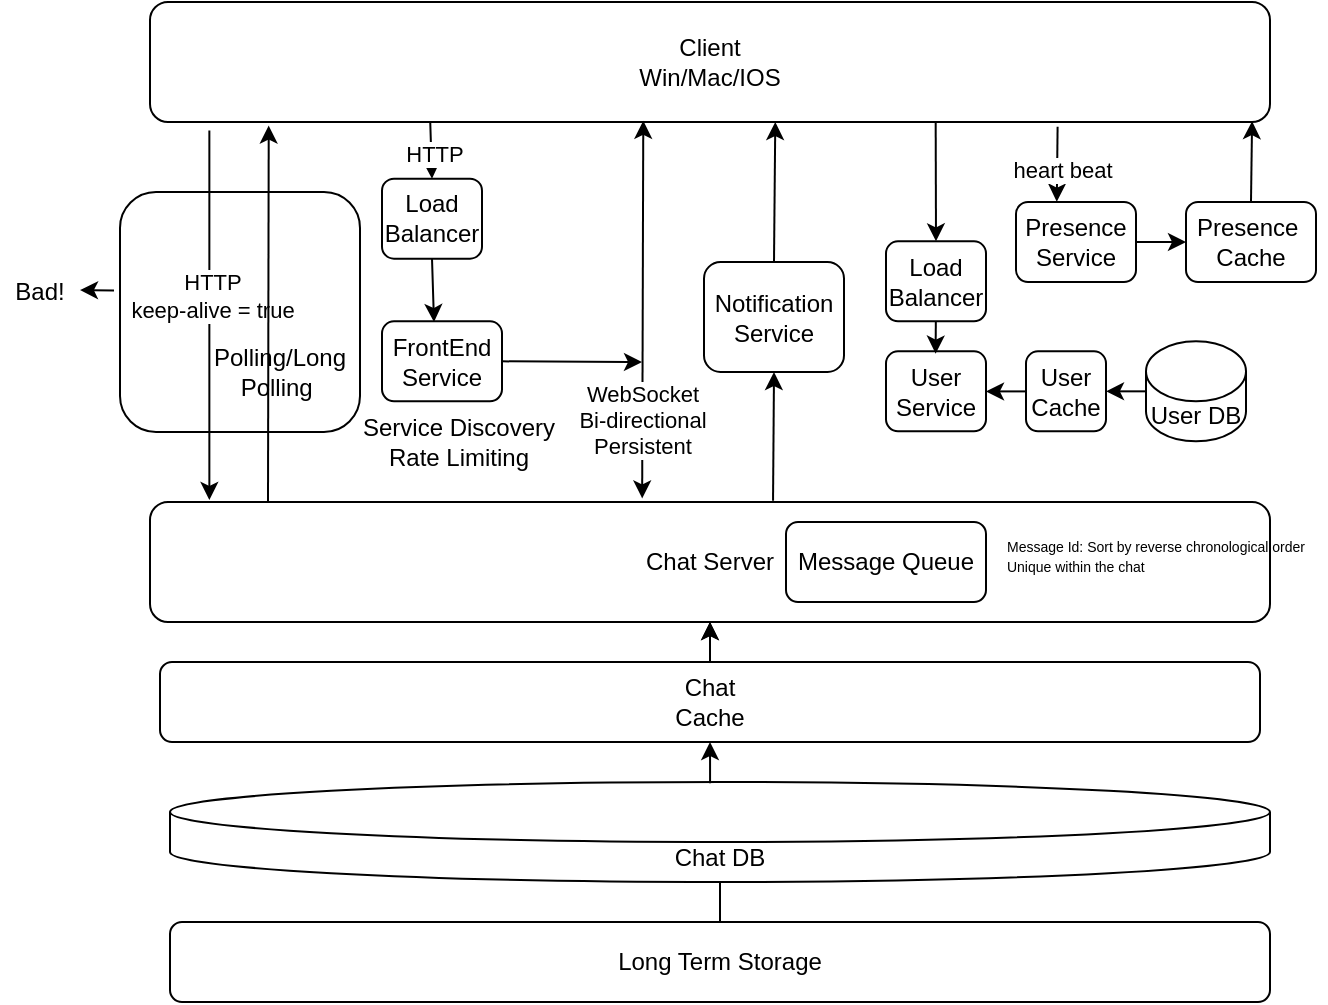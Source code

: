 <mxfile version="21.6.5" type="github">
  <diagram name="Page-1" id="x75RozoV3CZuHT7u76bP">
    <mxGraphModel dx="1563" dy="577" grid="1" gridSize="10" guides="1" tooltips="1" connect="1" arrows="1" fold="1" page="1" pageScale="1" pageWidth="850" pageHeight="1100" math="0" shadow="0">
      <root>
        <mxCell id="0" />
        <mxCell id="1" parent="0" />
        <mxCell id="XsTprEz2VQx7mzp5gVJZ-25" value="" style="rounded=1;whiteSpace=wrap;html=1;" vertex="1" parent="1">
          <mxGeometry x="130" y="235" width="120" height="120" as="geometry" />
        </mxCell>
        <mxCell id="XsTprEz2VQx7mzp5gVJZ-2" value="Client&lt;br&gt;Win/Mac/IOS" style="rounded=1;whiteSpace=wrap;html=1;" vertex="1" parent="1">
          <mxGeometry x="145" y="140" width="560" height="60" as="geometry" />
        </mxCell>
        <mxCell id="XsTprEz2VQx7mzp5gVJZ-4" value="Chat Server" style="rounded=1;whiteSpace=wrap;html=1;" vertex="1" parent="1">
          <mxGeometry x="145" y="390" width="560" height="60" as="geometry" />
        </mxCell>
        <mxCell id="XsTprEz2VQx7mzp5gVJZ-5" value="" style="endArrow=classic;html=1;rounded=0;exitX=0.053;exitY=1.07;exitDx=0;exitDy=0;exitPerimeter=0;entryX=0.053;entryY=-0.017;entryDx=0;entryDy=0;entryPerimeter=0;" edge="1" parent="1" source="XsTprEz2VQx7mzp5gVJZ-2" target="XsTprEz2VQx7mzp5gVJZ-4">
          <mxGeometry width="50" height="50" relative="1" as="geometry">
            <mxPoint x="360" y="310" as="sourcePoint" />
            <mxPoint x="410" y="260" as="targetPoint" />
          </mxGeometry>
        </mxCell>
        <mxCell id="XsTprEz2VQx7mzp5gVJZ-6" value="HTTP&lt;br&gt;keep-alive = true" style="edgeLabel;html=1;align=center;verticalAlign=middle;resizable=0;points=[];" vertex="1" connectable="0" parent="XsTprEz2VQx7mzp5gVJZ-5">
          <mxGeometry x="-0.105" y="1" relative="1" as="geometry">
            <mxPoint as="offset" />
          </mxGeometry>
        </mxCell>
        <mxCell id="XsTprEz2VQx7mzp5gVJZ-7" value="" style="endArrow=classic;html=1;rounded=0;entryX=0.206;entryY=1.03;entryDx=0;entryDy=0;entryPerimeter=0;" edge="1" parent="1">
          <mxGeometry width="50" height="50" relative="1" as="geometry">
            <mxPoint x="204" y="390" as="sourcePoint" />
            <mxPoint x="204.36" y="201.8" as="targetPoint" />
          </mxGeometry>
        </mxCell>
        <mxCell id="XsTprEz2VQx7mzp5gVJZ-10" value="Polling/Long Polling&amp;nbsp;" style="text;html=1;strokeColor=none;fillColor=none;align=center;verticalAlign=middle;whiteSpace=wrap;rounded=0;" vertex="1" parent="1">
          <mxGeometry x="180" y="309.67" width="60" height="30" as="geometry" />
        </mxCell>
        <mxCell id="XsTprEz2VQx7mzp5gVJZ-11" value="" style="endArrow=classic;startArrow=classic;html=1;rounded=0;entryX=0.569;entryY=0.99;entryDx=0;entryDy=0;entryPerimeter=0;exitX=0.568;exitY=-0.03;exitDx=0;exitDy=0;exitPerimeter=0;" edge="1" parent="1">
          <mxGeometry width="50" height="50" relative="1" as="geometry">
            <mxPoint x="391.08" y="388.2" as="sourcePoint" />
            <mxPoint x="391.64" y="199.4" as="targetPoint" />
          </mxGeometry>
        </mxCell>
        <mxCell id="XsTprEz2VQx7mzp5gVJZ-12" value="WebSocket&lt;br&gt;Bi-directional&lt;br&gt;Persistent" style="edgeLabel;html=1;align=center;verticalAlign=middle;resizable=0;points=[];" vertex="1" connectable="0" parent="XsTprEz2VQx7mzp5gVJZ-11">
          <mxGeometry x="-0.016" y="1" relative="1" as="geometry">
            <mxPoint y="54" as="offset" />
          </mxGeometry>
        </mxCell>
        <mxCell id="XsTprEz2VQx7mzp5gVJZ-14" value="Chat DB" style="shape=cylinder3;whiteSpace=wrap;html=1;boundedLbl=1;backgroundOutline=1;size=15;" vertex="1" parent="1">
          <mxGeometry x="155" y="530" width="550" height="50" as="geometry" />
        </mxCell>
        <mxCell id="XsTprEz2VQx7mzp5gVJZ-35" style="edgeStyle=orthogonalEdgeStyle;rounded=0;orthogonalLoop=1;jettySize=auto;html=1;" edge="1" parent="1" source="XsTprEz2VQx7mzp5gVJZ-16">
          <mxGeometry relative="1" as="geometry">
            <mxPoint x="425" y="450" as="targetPoint" />
            <Array as="points" />
          </mxGeometry>
        </mxCell>
        <mxCell id="XsTprEz2VQx7mzp5gVJZ-36" value="" style="edgeStyle=orthogonalEdgeStyle;rounded=0;orthogonalLoop=1;jettySize=auto;html=1;" edge="1" parent="1" source="XsTprEz2VQx7mzp5gVJZ-16" target="XsTprEz2VQx7mzp5gVJZ-4">
          <mxGeometry relative="1" as="geometry" />
        </mxCell>
        <mxCell id="XsTprEz2VQx7mzp5gVJZ-16" value="Chat&lt;br&gt;Cache" style="rounded=1;whiteSpace=wrap;html=1;" vertex="1" parent="1">
          <mxGeometry x="150" y="470" width="550" height="40" as="geometry" />
        </mxCell>
        <mxCell id="XsTprEz2VQx7mzp5gVJZ-17" value="User Service" style="rounded=1;whiteSpace=wrap;html=1;" vertex="1" parent="1">
          <mxGeometry x="513" y="314.67" width="50" height="40" as="geometry" />
        </mxCell>
        <mxCell id="XsTprEz2VQx7mzp5gVJZ-18" value="" style="endArrow=classic;html=1;rounded=0;entryX=0.5;entryY=1;entryDx=0;entryDy=0;exitX=0.491;exitY=0.013;exitDx=0;exitDy=0;exitPerimeter=0;" edge="1" parent="1" source="XsTprEz2VQx7mzp5gVJZ-14" target="XsTprEz2VQx7mzp5gVJZ-16">
          <mxGeometry width="50" height="50" relative="1" as="geometry">
            <mxPoint x="300" y="785" as="sourcePoint" />
            <mxPoint x="350" y="735" as="targetPoint" />
          </mxGeometry>
        </mxCell>
        <mxCell id="XsTprEz2VQx7mzp5gVJZ-20" value="Load Balancer" style="rounded=1;whiteSpace=wrap;html=1;" vertex="1" parent="1">
          <mxGeometry x="513" y="259.67" width="50" height="40" as="geometry" />
        </mxCell>
        <mxCell id="XsTprEz2VQx7mzp5gVJZ-22" value="" style="endArrow=classic;html=1;rounded=0;entryX=0.5;entryY=0;entryDx=0;entryDy=0;exitX=0.964;exitY=1.011;exitDx=0;exitDy=0;exitPerimeter=0;" edge="1" parent="1" target="XsTprEz2VQx7mzp5gVJZ-20">
          <mxGeometry width="50" height="50" relative="1" as="geometry">
            <mxPoint x="537.84" y="200.33" as="sourcePoint" />
            <mxPoint x="693" y="199.67" as="targetPoint" />
          </mxGeometry>
        </mxCell>
        <mxCell id="XsTprEz2VQx7mzp5gVJZ-23" value="" style="endArrow=classic;html=1;rounded=0;entryX=0.496;entryY=0.029;entryDx=0;entryDy=0;exitX=0.964;exitY=1.011;exitDx=0;exitDy=0;exitPerimeter=0;entryPerimeter=0;" edge="1" parent="1" target="XsTprEz2VQx7mzp5gVJZ-17">
          <mxGeometry width="50" height="50" relative="1" as="geometry">
            <mxPoint x="537.92" y="299.67" as="sourcePoint" />
            <mxPoint x="537.92" y="318.67" as="targetPoint" />
          </mxGeometry>
        </mxCell>
        <mxCell id="XsTprEz2VQx7mzp5gVJZ-26" value="" style="endArrow=classic;html=1;rounded=0;exitX=-0.025;exitY=0.41;exitDx=0;exitDy=0;exitPerimeter=0;" edge="1" parent="1" source="XsTprEz2VQx7mzp5gVJZ-25">
          <mxGeometry width="50" height="50" relative="1" as="geometry">
            <mxPoint x="10" y="180" as="sourcePoint" />
            <mxPoint x="110" y="284" as="targetPoint" />
          </mxGeometry>
        </mxCell>
        <mxCell id="XsTprEz2VQx7mzp5gVJZ-27" value="Bad!" style="text;html=1;strokeColor=none;fillColor=none;align=center;verticalAlign=middle;whiteSpace=wrap;rounded=0;" vertex="1" parent="1">
          <mxGeometry x="70" y="270" width="40" height="30" as="geometry" />
        </mxCell>
        <mxCell id="XsTprEz2VQx7mzp5gVJZ-28" value="" style="endArrow=classic;html=1;rounded=0;exitX=0.427;exitY=1.028;exitDx=0;exitDy=0;exitPerimeter=0;entryX=0.5;entryY=0;entryDx=0;entryDy=0;" edge="1" parent="1" target="XsTprEz2VQx7mzp5gVJZ-32">
          <mxGeometry width="50" height="50" relative="1" as="geometry">
            <mxPoint x="285.12" y="200.0" as="sourcePoint" />
            <mxPoint x="289" y="258.32" as="targetPoint" />
          </mxGeometry>
        </mxCell>
        <mxCell id="XsTprEz2VQx7mzp5gVJZ-29" value="HTTP" style="edgeLabel;html=1;align=center;verticalAlign=middle;resizable=0;points=[];" vertex="1" connectable="0" parent="XsTprEz2VQx7mzp5gVJZ-28">
          <mxGeometry x="-0.107" y="-1" relative="1" as="geometry">
            <mxPoint x="2" y="3" as="offset" />
          </mxGeometry>
        </mxCell>
        <mxCell id="XsTprEz2VQx7mzp5gVJZ-30" value="" style="endArrow=classic;html=1;rounded=0;exitX=1;exitY=0.5;exitDx=0;exitDy=0;" edge="1" parent="1" source="XsTprEz2VQx7mzp5gVJZ-55">
          <mxGeometry width="50" height="50" relative="1" as="geometry">
            <mxPoint x="311" y="322" as="sourcePoint" />
            <mxPoint x="391" y="320" as="targetPoint" />
          </mxGeometry>
        </mxCell>
        <mxCell id="XsTprEz2VQx7mzp5gVJZ-32" value="Load Balancer" style="rounded=1;whiteSpace=wrap;html=1;" vertex="1" parent="1">
          <mxGeometry x="261" y="228.32" width="50" height="40" as="geometry" />
        </mxCell>
        <mxCell id="XsTprEz2VQx7mzp5gVJZ-33" value="" style="endArrow=classic;html=1;rounded=0;exitX=0.5;exitY=1;exitDx=0;exitDy=0;" edge="1" parent="1" source="XsTprEz2VQx7mzp5gVJZ-32">
          <mxGeometry width="50" height="50" relative="1" as="geometry">
            <mxPoint x="289.78" y="303.32" as="sourcePoint" />
            <mxPoint x="287" y="300" as="targetPoint" />
          </mxGeometry>
        </mxCell>
        <mxCell id="XsTprEz2VQx7mzp5gVJZ-37" value="Notification Service" style="rounded=1;whiteSpace=wrap;html=1;" vertex="1" parent="1">
          <mxGeometry x="422" y="270" width="70" height="55" as="geometry" />
        </mxCell>
        <mxCell id="XsTprEz2VQx7mzp5gVJZ-38" value="" style="endArrow=classic;html=1;rounded=0;entryX=0.5;entryY=1;entryDx=0;entryDy=0;exitX=0.767;exitY=-0.01;exitDx=0;exitDy=0;exitPerimeter=0;" edge="1" parent="1" target="XsTprEz2VQx7mzp5gVJZ-37">
          <mxGeometry width="50" height="50" relative="1" as="geometry">
            <mxPoint x="456.52" y="389.4" as="sourcePoint" />
            <mxPoint x="-298" y="560" as="targetPoint" />
          </mxGeometry>
        </mxCell>
        <mxCell id="XsTprEz2VQx7mzp5gVJZ-39" value="" style="endArrow=classic;html=1;rounded=0;entryX=0.769;entryY=1;entryDx=0;entryDy=0;exitX=0.5;exitY=0;exitDx=0;exitDy=0;entryPerimeter=0;" edge="1" parent="1" source="XsTprEz2VQx7mzp5gVJZ-37">
          <mxGeometry width="50" height="50" relative="1" as="geometry">
            <mxPoint x="-168" y="410" as="sourcePoint" />
            <mxPoint x="457.64" y="200.0" as="targetPoint" />
          </mxGeometry>
        </mxCell>
        <mxCell id="XsTprEz2VQx7mzp5gVJZ-40" value="User DB" style="shape=cylinder3;whiteSpace=wrap;html=1;boundedLbl=1;backgroundOutline=1;size=15;" vertex="1" parent="1">
          <mxGeometry x="643" y="309.67" width="50" height="50" as="geometry" />
        </mxCell>
        <mxCell id="XsTprEz2VQx7mzp5gVJZ-41" style="edgeStyle=orthogonalEdgeStyle;rounded=0;orthogonalLoop=1;jettySize=auto;html=1;entryX=1;entryY=0.5;entryDx=0;entryDy=0;" edge="1" parent="1" source="XsTprEz2VQx7mzp5gVJZ-42">
          <mxGeometry relative="1" as="geometry">
            <mxPoint x="563" y="334.67" as="targetPoint" />
          </mxGeometry>
        </mxCell>
        <mxCell id="XsTprEz2VQx7mzp5gVJZ-42" value="User&lt;br&gt;Cache" style="rounded=1;whiteSpace=wrap;html=1;" vertex="1" parent="1">
          <mxGeometry x="583" y="314.67" width="40" height="40" as="geometry" />
        </mxCell>
        <mxCell id="XsTprEz2VQx7mzp5gVJZ-43" value="" style="endArrow=classic;html=1;rounded=0;entryX=1;entryY=0.5;entryDx=0;entryDy=0;exitX=0;exitY=0.5;exitDx=0;exitDy=0;exitPerimeter=0;" edge="1" parent="1" source="XsTprEz2VQx7mzp5gVJZ-40" target="XsTprEz2VQx7mzp5gVJZ-42">
          <mxGeometry width="50" height="50" relative="1" as="geometry">
            <mxPoint x="523" y="574.67" as="sourcePoint" />
            <mxPoint x="573" y="524.67" as="targetPoint" />
          </mxGeometry>
        </mxCell>
        <mxCell id="XsTprEz2VQx7mzp5gVJZ-45" value="Presence Service" style="rounded=1;whiteSpace=wrap;html=1;" vertex="1" parent="1">
          <mxGeometry x="578" y="240" width="60" height="40" as="geometry" />
        </mxCell>
        <mxCell id="XsTprEz2VQx7mzp5gVJZ-47" value="" style="endArrow=classic;html=1;rounded=0;exitX=0.93;exitY=1.039;exitDx=0;exitDy=0;exitPerimeter=0;entryX=0.34;entryY=-0.004;entryDx=0;entryDy=0;entryPerimeter=0;" edge="1" parent="1" target="XsTprEz2VQx7mzp5gVJZ-45">
          <mxGeometry width="50" height="50" relative="1" as="geometry">
            <mxPoint x="598.8" y="202.34" as="sourcePoint" />
            <mxPoint x="713" y="230" as="targetPoint" />
          </mxGeometry>
        </mxCell>
        <mxCell id="XsTprEz2VQx7mzp5gVJZ-48" value="heart beat" style="edgeLabel;html=1;align=center;verticalAlign=middle;resizable=0;points=[];" vertex="1" connectable="0" parent="XsTprEz2VQx7mzp5gVJZ-47">
          <mxGeometry x="0.13" y="2" relative="1" as="geometry">
            <mxPoint as="offset" />
          </mxGeometry>
        </mxCell>
        <mxCell id="XsTprEz2VQx7mzp5gVJZ-51" value="Presence&amp;nbsp;&lt;br&gt;Cache" style="rounded=1;whiteSpace=wrap;html=1;" vertex="1" parent="1">
          <mxGeometry x="663" y="240" width="65" height="40" as="geometry" />
        </mxCell>
        <mxCell id="XsTprEz2VQx7mzp5gVJZ-52" value="" style="endArrow=classic;html=1;rounded=0;exitX=1;exitY=0.5;exitDx=0;exitDy=0;" edge="1" parent="1" source="XsTprEz2VQx7mzp5gVJZ-45">
          <mxGeometry width="50" height="50" relative="1" as="geometry">
            <mxPoint x="833" y="330" as="sourcePoint" />
            <mxPoint x="663" y="260" as="targetPoint" />
          </mxGeometry>
        </mxCell>
        <mxCell id="XsTprEz2VQx7mzp5gVJZ-53" value="Message Queue" style="rounded=1;whiteSpace=wrap;html=1;" vertex="1" parent="1">
          <mxGeometry x="463" y="400" width="100" height="40" as="geometry" />
        </mxCell>
        <mxCell id="XsTprEz2VQx7mzp5gVJZ-55" value="FrontEnd&lt;br&gt;Service" style="rounded=1;whiteSpace=wrap;html=1;" vertex="1" parent="1">
          <mxGeometry x="261" y="299.67" width="60" height="40" as="geometry" />
        </mxCell>
        <mxCell id="XsTprEz2VQx7mzp5gVJZ-56" value="" style="endArrow=classic;html=1;rounded=0;exitX=0.5;exitY=0;exitDx=0;exitDy=0;entryX=0.984;entryY=0.993;entryDx=0;entryDy=0;entryPerimeter=0;" edge="1" parent="1" source="XsTprEz2VQx7mzp5gVJZ-51" target="XsTprEz2VQx7mzp5gVJZ-2">
          <mxGeometry width="50" height="50" relative="1" as="geometry">
            <mxPoint x="780" y="260" as="sourcePoint" />
            <mxPoint x="830" y="210" as="targetPoint" />
          </mxGeometry>
        </mxCell>
        <mxCell id="XsTprEz2VQx7mzp5gVJZ-59" value="&lt;font style=&quot;text-align: left; border-color: var(--border-color); font-size: 7px;&quot;&gt;Message Id:&amp;nbsp;&lt;/font&gt;&lt;span style=&quot;font-size: 7px;&quot;&gt;Sort by reverse chronological order&lt;br&gt;&lt;div style=&quot;text-align: left;&quot;&gt;&lt;span style=&quot;background-color: initial;&quot;&gt;Unique within the chat&lt;/span&gt;&lt;/div&gt;&lt;/span&gt;" style="text;html=1;strokeColor=none;fillColor=none;align=center;verticalAlign=middle;whiteSpace=wrap;rounded=0;" vertex="1" parent="1">
          <mxGeometry x="563" y="390" width="170" height="50" as="geometry" />
        </mxCell>
        <mxCell id="XsTprEz2VQx7mzp5gVJZ-62" value="Long Term Storage" style="rounded=1;whiteSpace=wrap;html=1;" vertex="1" parent="1">
          <mxGeometry x="155" y="600" width="550" height="40" as="geometry" />
        </mxCell>
        <mxCell id="XsTprEz2VQx7mzp5gVJZ-64" value="" style="endArrow=none;html=1;rounded=0;entryX=0.5;entryY=1;entryDx=0;entryDy=0;entryPerimeter=0;" edge="1" parent="1" target="XsTprEz2VQx7mzp5gVJZ-14">
          <mxGeometry width="50" height="50" relative="1" as="geometry">
            <mxPoint x="430" y="600" as="sourcePoint" />
            <mxPoint x="490" y="640" as="targetPoint" />
          </mxGeometry>
        </mxCell>
        <mxCell id="XsTprEz2VQx7mzp5gVJZ-65" value="Service Discovery&lt;br&gt;Rate Limiting" style="text;html=1;strokeColor=none;fillColor=none;align=center;verticalAlign=middle;whiteSpace=wrap;rounded=0;" vertex="1" parent="1">
          <mxGeometry x="250" y="339.67" width="99" height="40" as="geometry" />
        </mxCell>
      </root>
    </mxGraphModel>
  </diagram>
</mxfile>
